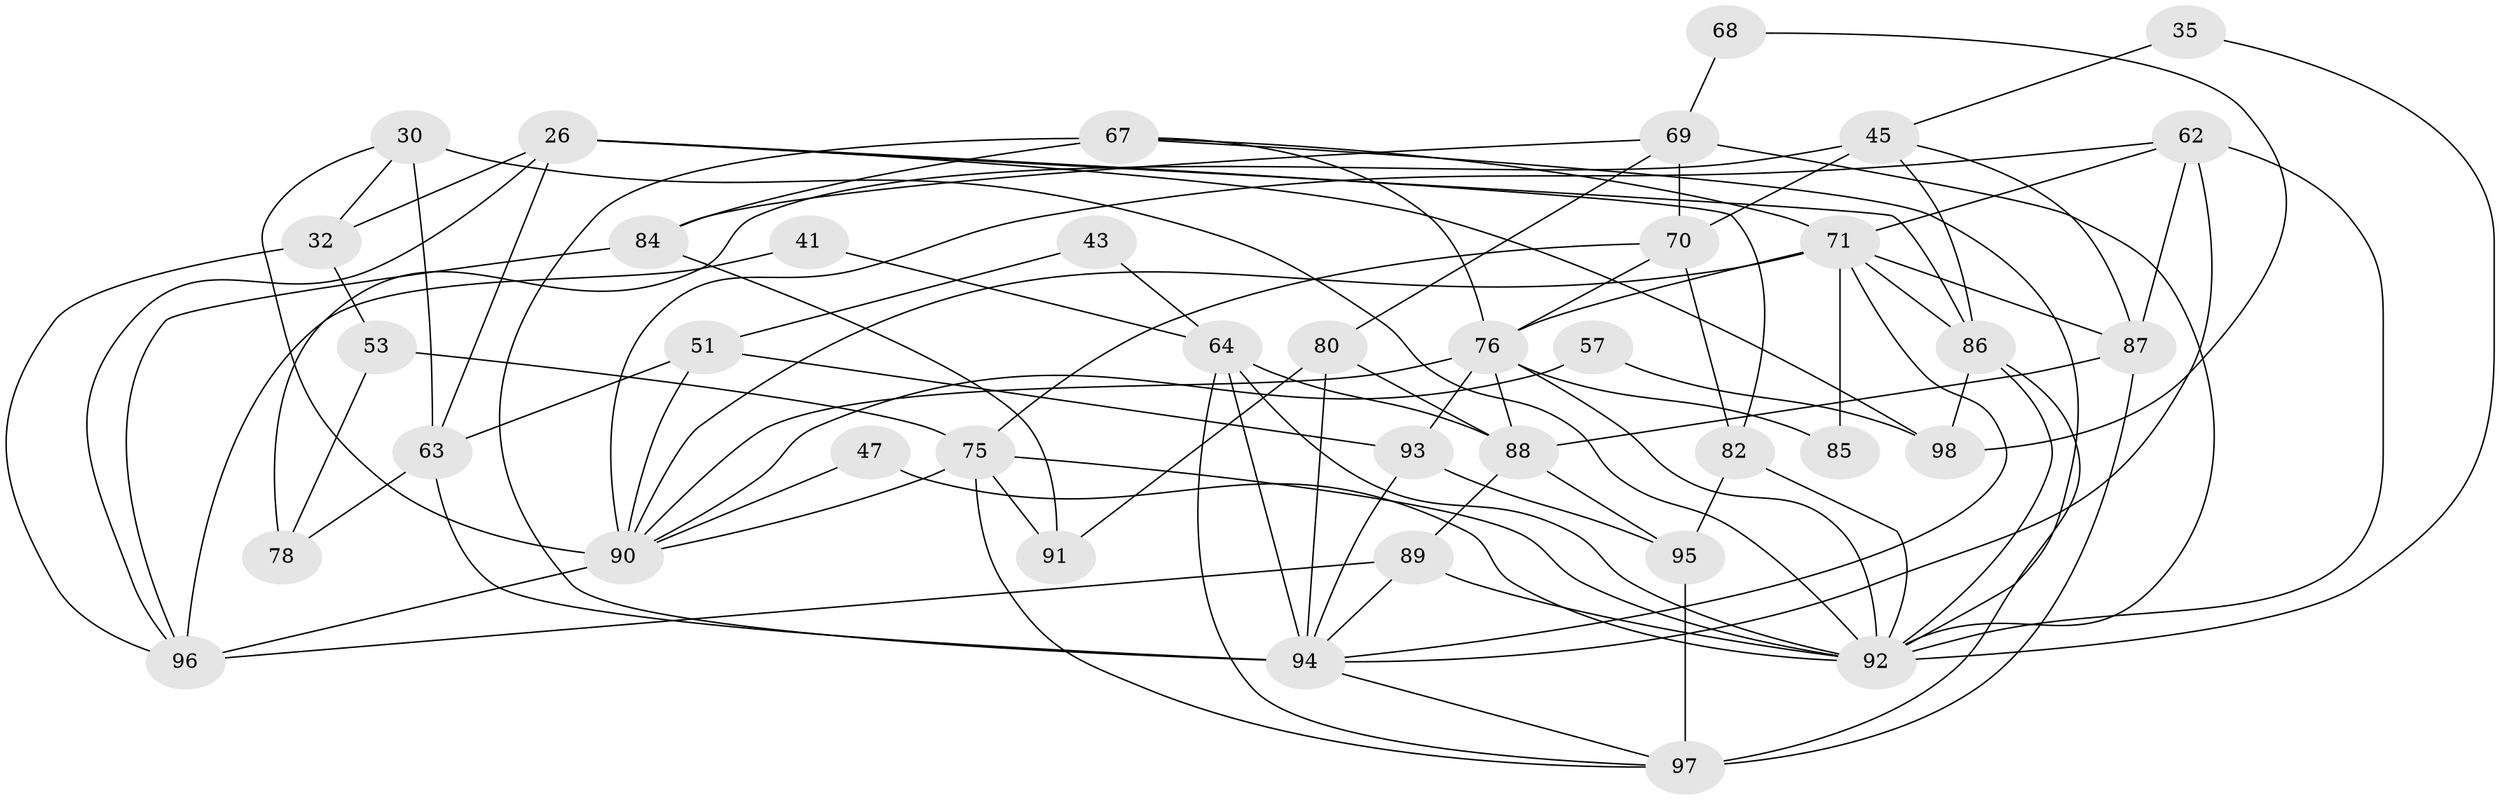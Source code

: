 // original degree distribution, {3: 0.25510204081632654, 4: 0.2755102040816326, 5: 0.22448979591836735, 6: 0.09183673469387756, 2: 0.12244897959183673, 7: 0.030612244897959183}
// Generated by graph-tools (version 1.1) at 2025/53/03/04/25 21:53:11]
// undirected, 39 vertices, 93 edges
graph export_dot {
graph [start="1"]
  node [color=gray90,style=filled];
  26 [super="+8"];
  30 [super="+21"];
  32 [super="+29"];
  35;
  41;
  43;
  45;
  47;
  51 [super="+2"];
  53;
  57;
  62 [super="+20+10"];
  63;
  64 [super="+55+52"];
  67 [super="+27"];
  68;
  69;
  70 [super="+65"];
  71 [super="+58+40"];
  75 [super="+50"];
  76 [super="+42+61"];
  78 [super="+1"];
  80;
  82;
  84 [super="+14"];
  85 [super="+59"];
  86 [super="+73"];
  87 [super="+49"];
  88 [super="+36"];
  89 [super="+9+83"];
  90 [super="+39+72"];
  91;
  92 [super="+81+6"];
  93 [super="+44"];
  94 [super="+54+60"];
  95 [super="+46"];
  96 [super="+79"];
  97 [super="+17+66+77"];
  98 [super="+19"];
  26 -- 98 [weight=2];
  26 -- 63;
  26 -- 86;
  26 -- 82;
  26 -- 32;
  26 -- 96 [weight=2];
  30 -- 32 [weight=2];
  30 -- 92 [weight=2];
  30 -- 63;
  30 -- 90;
  32 -- 53;
  32 -- 96;
  35 -- 45;
  35 -- 92;
  41 -- 64;
  41 -- 96;
  43 -- 51;
  43 -- 64;
  45 -- 70;
  45 -- 78 [weight=2];
  45 -- 87;
  45 -- 86;
  47 -- 90;
  47 -- 92;
  51 -- 63;
  51 -- 90 [weight=3];
  51 -- 93;
  53 -- 75;
  53 -- 78;
  57 -- 98;
  57 -- 90 [weight=2];
  62 -- 71;
  62 -- 87;
  62 -- 92 [weight=5];
  62 -- 90 [weight=2];
  62 -- 94;
  63 -- 78;
  63 -- 94;
  64 -- 94 [weight=2];
  64 -- 92 [weight=3];
  64 -- 88 [weight=2];
  64 -- 97;
  67 -- 84 [weight=2];
  67 -- 94 [weight=3];
  67 -- 92 [weight=2];
  67 -- 76 [weight=2];
  67 -- 71;
  68 -- 69;
  68 -- 98;
  69 -- 84;
  69 -- 70;
  69 -- 80;
  69 -- 92;
  70 -- 75 [weight=2];
  70 -- 82;
  70 -- 76;
  71 -- 94 [weight=3];
  71 -- 76;
  71 -- 85 [weight=4];
  71 -- 86;
  71 -- 90 [weight=3];
  71 -- 87;
  75 -- 91 [weight=2];
  75 -- 90;
  75 -- 92 [weight=3];
  75 -- 97;
  76 -- 90;
  76 -- 88;
  76 -- 92 [weight=2];
  76 -- 85;
  76 -- 93;
  80 -- 88;
  80 -- 91;
  80 -- 94;
  82 -- 95;
  82 -- 92;
  84 -- 91 [weight=2];
  84 -- 96;
  86 -- 92 [weight=2];
  86 -- 98 [weight=2];
  86 -- 97 [weight=2];
  87 -- 97;
  87 -- 88 [weight=2];
  88 -- 89;
  88 -- 95;
  89 -- 94;
  89 -- 92 [weight=2];
  89 -- 96;
  90 -- 96 [weight=3];
  93 -- 94;
  93 -- 95;
  94 -- 97;
  95 -- 97;
}
